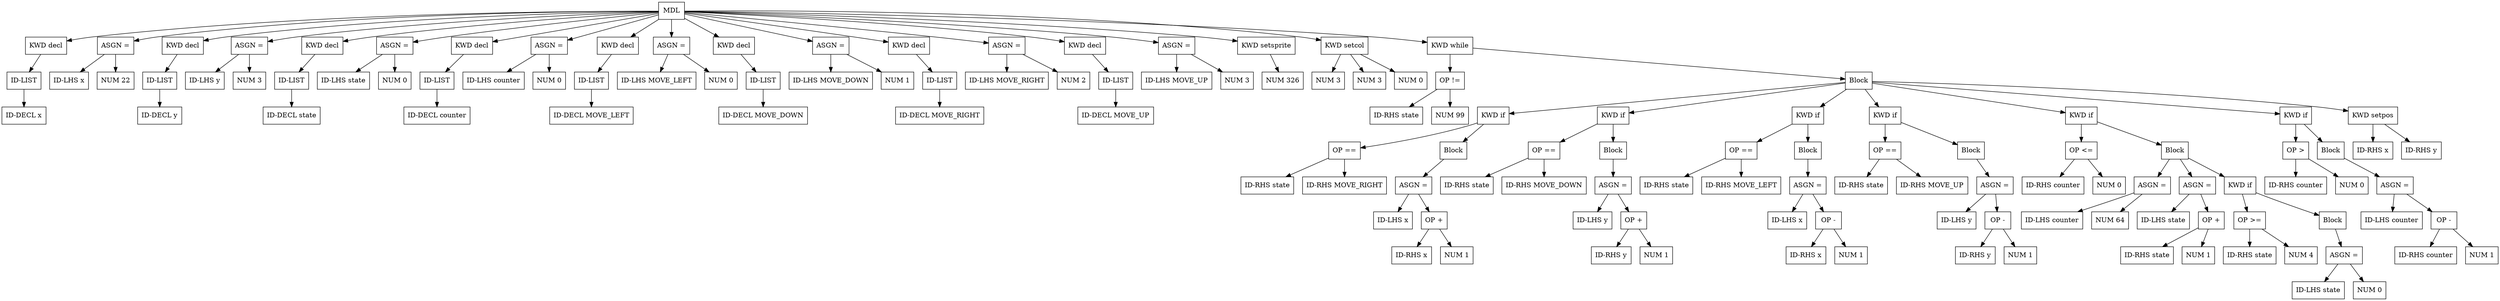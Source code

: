digraph G {
node [shape = circle];
node201 [ uuid = "7efa533a-05ed-4123-99d6-8e03a9effbac" shape = "record" label = "MDL " ];
node202 [ uuid = "f2977d4b-afa1-441b-bc5f-8805b7a51f0b" shape = "record" label = "KWD decl" ];
node203 [ uuid = "de1e6295-e8a0-4414-9f38-0fabb0f2de9a" shape = "record" label = "ID-LIST " ];
node204 [ uuid = "41c90942-3b85-4282-ab2d-77671d68b64f" shape = "record" label = "ID-DECL x" ];
node203 -> node204;
node202 -> node203;
node201 -> node202;
node206 [ uuid = "a07b7d83-5a40-4e89-a3f8-e303032b59c7" shape = "record" label = "ASGN =" ];
node205 [ uuid = "191e3d76-905d-410b-8083-284e13d574ca" shape = "record" label = "ID-LHS x" ];
node206 -> node205;
node207 [ uuid = "90c4a7a0-9c72-4e95-bf62-69e1f81f58f3" shape = "record" label = "NUM 22" ];
node206 -> node207;
node201 -> node206;
node208 [ uuid = "f9ade2f2-d244-4d96-b5b1-6dff087eded3" shape = "record" label = "KWD decl" ];
node209 [ uuid = "f574b951-fe7d-4b8a-a5b8-6661a0a0840c" shape = "record" label = "ID-LIST " ];
node210 [ uuid = "2b400a0e-9747-4e53-a8c3-9310e7fd3185" shape = "record" label = "ID-DECL y" ];
node209 -> node210;
node208 -> node209;
node201 -> node208;
node212 [ uuid = "42831e02-3c59-4516-b48f-c584210714e8" shape = "record" label = "ASGN =" ];
node211 [ uuid = "cee05b22-b203-4ef6-bfa7-3cdccc290089" shape = "record" label = "ID-LHS y" ];
node212 -> node211;
node213 [ uuid = "9ad332a2-adb2-4c96-b28f-adf962f8bb56" shape = "record" label = "NUM 3" ];
node212 -> node213;
node201 -> node212;
node214 [ uuid = "a4d7efa3-bd7e-4a87-a3dd-552fb0a70660" shape = "record" label = "KWD decl" ];
node215 [ uuid = "488c25c3-b175-49de-825f-43c751778cfb" shape = "record" label = "ID-LIST " ];
node216 [ uuid = "bedff843-81a6-4b4c-8053-0da333d89ff4" shape = "record" label = "ID-DECL state" ];
node215 -> node216;
node214 -> node215;
node201 -> node214;
node218 [ uuid = "389b0c94-c289-4189-9057-0151d9a24c2d" shape = "record" label = "ASGN =" ];
node217 [ uuid = "dea33437-d2a0-47c6-b04e-11770fe12ab2" shape = "record" label = "ID-LHS state" ];
node218 -> node217;
node219 [ uuid = "5767c9c1-56f8-4da4-a5e5-ba6205380cbe" shape = "record" label = "NUM 0" ];
node218 -> node219;
node201 -> node218;
node220 [ uuid = "25a0e383-770f-4001-b58c-fc4c901a6c1c" shape = "record" label = "KWD decl" ];
node221 [ uuid = "87f90e7b-ebd1-4beb-b763-3d7062f9cbb3" shape = "record" label = "ID-LIST " ];
node222 [ uuid = "b158300a-6b76-4355-ba2a-5a6c76159247" shape = "record" label = "ID-DECL counter" ];
node221 -> node222;
node220 -> node221;
node201 -> node220;
node224 [ uuid = "9cf011ae-02e2-41d6-bea1-8be63570b450" shape = "record" label = "ASGN =" ];
node223 [ uuid = "9b398fe5-86f6-40ad-a658-3f1dcc5418e7" shape = "record" label = "ID-LHS counter" ];
node224 -> node223;
node225 [ uuid = "b35e66e7-1154-4746-bf5f-58438a20579c" shape = "record" label = "NUM 0" ];
node224 -> node225;
node201 -> node224;
node226 [ uuid = "010fe430-b33a-4e8f-850b-50b361b1f740" shape = "record" label = "KWD decl" ];
node227 [ uuid = "12998fab-a3fc-4370-882d-1b3689ff38ca" shape = "record" label = "ID-LIST " ];
node228 [ uuid = "b50767ab-2fcd-4809-84df-46a68c245c98" shape = "record" label = "ID-DECL MOVE_LEFT" ];
node227 -> node228;
node226 -> node227;
node201 -> node226;
node230 [ uuid = "276f2375-cb3c-41ff-89fe-2b20f43d0f51" shape = "record" label = "ASGN =" ];
node229 [ uuid = "680a04b3-3984-4a2b-8404-c42f251aa99b" shape = "record" label = "ID-LHS MOVE_LEFT" ];
node230 -> node229;
node231 [ uuid = "dc21ad07-3402-41f7-b26c-325f8ed63020" shape = "record" label = "NUM 0" ];
node230 -> node231;
node201 -> node230;
node232 [ uuid = "513d5143-cbef-4e7c-b0f1-c3f3f0e4dd72" shape = "record" label = "KWD decl" ];
node233 [ uuid = "83b108bb-da0e-467b-a88f-a5e87bb99b17" shape = "record" label = "ID-LIST " ];
node234 [ uuid = "2f7acf70-5606-44a8-8a63-7cfe22593fe7" shape = "record" label = "ID-DECL MOVE_DOWN" ];
node233 -> node234;
node232 -> node233;
node201 -> node232;
node236 [ uuid = "a592ec45-03eb-4170-a6f4-a0107f90bf62" shape = "record" label = "ASGN =" ];
node235 [ uuid = "84be1d76-b49a-4dd2-b87f-f510c43314d8" shape = "record" label = "ID-LHS MOVE_DOWN" ];
node236 -> node235;
node237 [ uuid = "d1d27e7c-bd14-4036-a912-954acab251ef" shape = "record" label = "NUM 1" ];
node236 -> node237;
node201 -> node236;
node238 [ uuid = "afac3d6a-94cb-435c-a845-7beccd783ee3" shape = "record" label = "KWD decl" ];
node239 [ uuid = "05ab9a71-c69e-41f2-91af-ce683a8e9bcd" shape = "record" label = "ID-LIST " ];
node240 [ uuid = "0944c930-5b9e-4527-8ccd-e6b204d2a33a" shape = "record" label = "ID-DECL MOVE_RIGHT" ];
node239 -> node240;
node238 -> node239;
node201 -> node238;
node242 [ uuid = "588ced3c-992c-4d98-8653-3f76ccb1819a" shape = "record" label = "ASGN =" ];
node241 [ uuid = "0c995d32-532b-4c2c-af59-40ac7d11a7b4" shape = "record" label = "ID-LHS MOVE_RIGHT" ];
node242 -> node241;
node243 [ uuid = "453ddccb-fa13-4d58-9cef-85f3f45ea7fe" shape = "record" label = "NUM 2" ];
node242 -> node243;
node201 -> node242;
node244 [ uuid = "3c658a1d-d411-47ca-befb-79efff0db7cc" shape = "record" label = "KWD decl" ];
node245 [ uuid = "c2128e1f-0c18-452b-9678-ac1506a6897d" shape = "record" label = "ID-LIST " ];
node246 [ uuid = "f9d966ca-8aff-4aa6-aadd-d59dc53ef22e" shape = "record" label = "ID-DECL MOVE_UP" ];
node245 -> node246;
node244 -> node245;
node201 -> node244;
node248 [ uuid = "9e69ca15-9794-4366-828f-85d126c95409" shape = "record" label = "ASGN =" ];
node247 [ uuid = "a18ba1e6-f41f-47d8-bd72-96cff57da776" shape = "record" label = "ID-LHS MOVE_UP" ];
node248 -> node247;
node249 [ uuid = "93fdd038-6523-479e-b996-7a4f0ddddab5" shape = "record" label = "NUM 3" ];
node248 -> node249;
node201 -> node248;
node250 [ uuid = "cdbaf90a-8388-4b85-8fe0-3609b300dbd1" shape = "record" label = "KWD setsprite" ];
node251 [ uuid = "b759d5e9-38a6-4355-b378-90192bb8b9c9" shape = "record" label = "NUM 326" ];
node250 -> node251;
node201 -> node250;
node252 [ uuid = "90fb8446-f8e3-4880-9e01-5426260250e5" shape = "record" label = "KWD setcol" ];
node253 [ uuid = "478750b8-03f9-4e6a-a051-64cbb06eb587" shape = "record" label = "NUM 3" ];
node252 -> node253;
node254 [ uuid = "76e990e4-75fc-4deb-8bb4-18f703bd369f" shape = "record" label = "NUM 3" ];
node252 -> node254;
node255 [ uuid = "2f21e01b-f721-45a6-8ce9-13e612e1187d" shape = "record" label = "NUM 0" ];
node252 -> node255;
node201 -> node252;
node256 [ uuid = "81f9135e-61e5-46c3-93e6-bc59621d64b2" shape = "record" label = "KWD while" ];
node258 [ uuid = "96112a28-b408-4d81-abe0-3b176db5eb85" shape = "record" label = "OP !=" ];
node257 [ uuid = "fb3cdfb3-efbd-4f5c-8cb4-223bd918bbad" shape = "record" label = "ID-RHS state" ];
node258 -> node257;
node259 [ uuid = "52f697a4-ca38-4cac-abb6-a6f2d8a580ba" shape = "record" label = "NUM 99" ];
node258 -> node259;
node256 -> node258;
node260 [ uuid = "e4993595-fa94-47cb-b0cb-37f127fc8224" shape = "record" label = "Block " ];
node261 [ uuid = "281aca44-566e-4a5a-a04b-6f653f38bd14" shape = "record" label = "KWD if" ];
node263 [ uuid = "bbf1a076-ab1c-45c4-a95c-0d06444e2067" shape = "record" label = "OP ==" ];
node262 [ uuid = "9898fe8e-586f-496d-b3f2-71d7cae0d113" shape = "record" label = "ID-RHS state" ];
node263 -> node262;
node264 [ uuid = "b64a8f00-03d0-47d5-a21c-87ca28ee3a37" shape = "record" label = "ID-RHS MOVE_RIGHT" ];
node263 -> node264;
node261 -> node263;
node265 [ uuid = "edf12b49-b271-4f33-b5e5-f976c756880f" shape = "record" label = "Block " ];
node267 [ uuid = "b73485d4-f2ec-4359-8a7f-a307fa6b39ee" shape = "record" label = "ASGN =" ];
node266 [ uuid = "bb1570ff-bdda-4eac-ab0a-ccd5abaf54dc" shape = "record" label = "ID-LHS x" ];
node267 -> node266;
node269 [ uuid = "e091c715-cb78-4d1a-9e35-6704cf95c592" shape = "record" label = "OP +" ];
node268 [ uuid = "2960e914-fbf7-4c46-a755-d43c81561c79" shape = "record" label = "ID-RHS x" ];
node269 -> node268;
node270 [ uuid = "5558ee9b-b0b8-4ace-aa35-afda65814c57" shape = "record" label = "NUM 1" ];
node269 -> node270;
node267 -> node269;
node265 -> node267;
node261 -> node265;
node260 -> node261;
node271 [ uuid = "e4c6ea3e-d154-4733-9586-b89c867ca2eb" shape = "record" label = "KWD if" ];
node273 [ uuid = "37f7a695-9e7b-4bf0-9ac7-314dd50ef297" shape = "record" label = "OP ==" ];
node272 [ uuid = "86a6b8cf-d35a-4c39-8435-4f8e67d58003" shape = "record" label = "ID-RHS state" ];
node273 -> node272;
node274 [ uuid = "81fc439b-eb7a-4136-ae2a-0f2394ec30d9" shape = "record" label = "ID-RHS MOVE_DOWN" ];
node273 -> node274;
node271 -> node273;
node275 [ uuid = "de80c20e-0438-49a2-855d-3c0027c1fd22" shape = "record" label = "Block " ];
node277 [ uuid = "3cf53059-1d9f-49fe-b453-0ff9e0c98557" shape = "record" label = "ASGN =" ];
node276 [ uuid = "6f78c8a8-833e-4926-993e-89ac6ce73714" shape = "record" label = "ID-LHS y" ];
node277 -> node276;
node279 [ uuid = "4dbea6b9-2a4e-4994-8788-39c61b0a30ae" shape = "record" label = "OP +" ];
node278 [ uuid = "32bfbcdf-d13f-4096-94e9-f9a119e26e7d" shape = "record" label = "ID-RHS y" ];
node279 -> node278;
node280 [ uuid = "e3787ed2-afe1-440d-9614-ca27a7fc44cc" shape = "record" label = "NUM 1" ];
node279 -> node280;
node277 -> node279;
node275 -> node277;
node271 -> node275;
node260 -> node271;
node281 [ uuid = "64a07cfe-77a3-46ff-82b5-8fcdcbac3d43" shape = "record" label = "KWD if" ];
node283 [ uuid = "3b8a87c8-c45f-43fe-9c0d-841240e73166" shape = "record" label = "OP ==" ];
node282 [ uuid = "6e1d7595-6281-4270-a5f3-8e1d59fe52ee" shape = "record" label = "ID-RHS state" ];
node283 -> node282;
node284 [ uuid = "81421542-89a6-446e-a5ae-fa0b12da0330" shape = "record" label = "ID-RHS MOVE_LEFT" ];
node283 -> node284;
node281 -> node283;
node285 [ uuid = "c7a2c315-77ff-4b04-8a24-d628c081a76e" shape = "record" label = "Block " ];
node287 [ uuid = "e46d705d-86d2-4f39-938f-732a81635101" shape = "record" label = "ASGN =" ];
node286 [ uuid = "2e1f518a-79b5-427b-bb25-0ad9ac3bb973" shape = "record" label = "ID-LHS x" ];
node287 -> node286;
node289 [ uuid = "d66c8416-12e9-4968-aff2-0ae9d28ce73c" shape = "record" label = "OP -" ];
node288 [ uuid = "bb002616-f868-45bc-a0c7-937762c3d5a5" shape = "record" label = "ID-RHS x" ];
node289 -> node288;
node290 [ uuid = "3fdc0505-950a-43b2-bcaf-562241a704ef" shape = "record" label = "NUM 1" ];
node289 -> node290;
node287 -> node289;
node285 -> node287;
node281 -> node285;
node260 -> node281;
node291 [ uuid = "b6f1090b-6d8b-411f-9503-1c886b366c55" shape = "record" label = "KWD if" ];
node293 [ uuid = "8860f525-8d48-45aa-a36e-5c0350a2a99d" shape = "record" label = "OP ==" ];
node292 [ uuid = "ea6e541d-5d6f-4ff5-804a-b0c250fd2dd6" shape = "record" label = "ID-RHS state" ];
node293 -> node292;
node294 [ uuid = "b4fd5137-c178-427f-98c2-becaa5954937" shape = "record" label = "ID-RHS MOVE_UP" ];
node293 -> node294;
node291 -> node293;
node295 [ uuid = "3f184373-114e-497f-8855-d1dec7733d04" shape = "record" label = "Block " ];
node297 [ uuid = "cecf4071-374f-4eb5-8ce6-5407cefd1323" shape = "record" label = "ASGN =" ];
node296 [ uuid = "72c164b3-faeb-40db-b3b9-77ed222eca0d" shape = "record" label = "ID-LHS y" ];
node297 -> node296;
node299 [ uuid = "be275057-44a3-49bb-9b00-612aa8e9791e" shape = "record" label = "OP -" ];
node298 [ uuid = "cd108a1b-e599-4c6b-b9cf-22a2964550f5" shape = "record" label = "ID-RHS y" ];
node299 -> node298;
node300 [ uuid = "ab343620-893d-4b64-8384-da55959e4c28" shape = "record" label = "NUM 1" ];
node299 -> node300;
node297 -> node299;
node295 -> node297;
node291 -> node295;
node260 -> node291;
node301 [ uuid = "cfb3a49d-0daa-447d-82bb-4d3f4a466034" shape = "record" label = "KWD if" ];
node303 [ uuid = "35795892-6e0c-4bb8-9b23-5d30d3ee61ae" shape = "record" label = "OP \<=" ];
node302 [ uuid = "775976c7-2acd-4f86-bee1-58c1e2d37e85" shape = "record" label = "ID-RHS counter" ];
node303 -> node302;
node304 [ uuid = "4eb11eda-fa59-4dc1-9cd8-5e34615a2ec4" shape = "record" label = "NUM 0" ];
node303 -> node304;
node301 -> node303;
node305 [ uuid = "554e58fa-9db7-4f04-8c28-c6fd9e126ea0" shape = "record" label = "Block " ];
node307 [ uuid = "d5c6db39-41c2-4321-8ed8-06a462a5facb" shape = "record" label = "ASGN =" ];
node306 [ uuid = "964e6c5c-618a-4171-91f6-f5fe66b11f2a" shape = "record" label = "ID-LHS counter" ];
node307 -> node306;
node308 [ uuid = "5c069d98-a5db-42cc-972e-827ac582d2df" shape = "record" label = "NUM 64" ];
node307 -> node308;
node305 -> node307;
node310 [ uuid = "a6949cca-0cde-4fa6-85c5-13533f4fd05c" shape = "record" label = "ASGN =" ];
node309 [ uuid = "8456b1f4-fede-4872-aafb-4c8e477e49e2" shape = "record" label = "ID-LHS state" ];
node310 -> node309;
node312 [ uuid = "116b0e75-dea9-44a9-b77f-e69cf801edd2" shape = "record" label = "OP +" ];
node311 [ uuid = "4576d0e3-950e-4fc7-9639-a64247ab0447" shape = "record" label = "ID-RHS state" ];
node312 -> node311;
node313 [ uuid = "eccc4e73-96b7-433d-83c9-46105841f473" shape = "record" label = "NUM 1" ];
node312 -> node313;
node310 -> node312;
node305 -> node310;
node314 [ uuid = "12163f69-239a-4321-ae36-5028d7a3a349" shape = "record" label = "KWD if" ];
node316 [ uuid = "3467d94b-d081-41ed-871e-3384cf143254" shape = "record" label = "OP \>=" ];
node315 [ uuid = "660ed93a-53c5-499e-9102-01a1a1be2324" shape = "record" label = "ID-RHS state" ];
node316 -> node315;
node317 [ uuid = "1d853767-1828-4c96-95ef-f9d3129cb9b2" shape = "record" label = "NUM 4" ];
node316 -> node317;
node314 -> node316;
node318 [ uuid = "d17052c1-cd6d-4e74-b931-4030e946797e" shape = "record" label = "Block " ];
node320 [ uuid = "76b046a8-407a-431c-84d9-c3559c9c835f" shape = "record" label = "ASGN =" ];
node319 [ uuid = "ce641ce5-c052-4608-b74d-927d499558bc" shape = "record" label = "ID-LHS state" ];
node320 -> node319;
node321 [ uuid = "c6a1b59c-e78b-4588-b0b1-2b3d95b4e8c5" shape = "record" label = "NUM 0" ];
node320 -> node321;
node318 -> node320;
node314 -> node318;
node305 -> node314;
node301 -> node305;
node260 -> node301;
node322 [ uuid = "13b06d0c-751f-4bd1-9026-e4b49c6189d6" shape = "record" label = "KWD if" ];
node324 [ uuid = "953a7407-ebfa-4142-9b1b-1c8b3f2e12ff" shape = "record" label = "OP \>" ];
node323 [ uuid = "12846793-8158-4d22-b12f-77f217403fe9" shape = "record" label = "ID-RHS counter" ];
node324 -> node323;
node325 [ uuid = "d5259676-2902-46a8-b014-d74bca154a07" shape = "record" label = "NUM 0" ];
node324 -> node325;
node322 -> node324;
node326 [ uuid = "0d490ed1-4c48-46f6-ad76-66d5563b877a" shape = "record" label = "Block " ];
node328 [ uuid = "50caf1c3-98cb-440d-8f05-d0b5b57f0293" shape = "record" label = "ASGN =" ];
node327 [ uuid = "cc554460-f329-443d-b7b7-31f65151dc99" shape = "record" label = "ID-LHS counter" ];
node328 -> node327;
node330 [ uuid = "ca7ec3de-e0a0-456b-a3c9-83c2ab6bfe07" shape = "record" label = "OP -" ];
node329 [ uuid = "6a5c44e6-0409-4cb7-b64f-0faf207a36dd" shape = "record" label = "ID-RHS counter" ];
node330 -> node329;
node331 [ uuid = "4ecea337-3889-46c4-a107-c61e431e8202" shape = "record" label = "NUM 1" ];
node330 -> node331;
node328 -> node330;
node326 -> node328;
node322 -> node326;
node260 -> node322;
node332 [ uuid = "944d542b-8f8a-4b2c-b60b-650c14c70652" shape = "record" label = "KWD setpos" ];
node333 [ uuid = "7796e527-4f1a-499a-bc58-10d91bfbb667" shape = "record" label = "ID-RHS x" ];
node332 -> node333;
node334 [ uuid = "12857ef8-001d-43b9-9af2-67df7400751d" shape = "record" label = "ID-RHS y" ];
node332 -> node334;
node260 -> node332;
node256 -> node260;
node201 -> node256;
}
